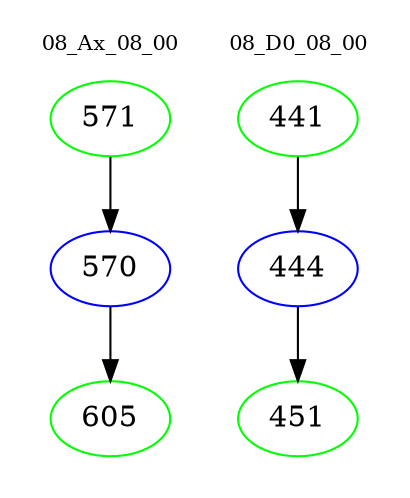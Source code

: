 digraph{
subgraph cluster_0 {
color = white
label = "08_Ax_08_00";
fontsize=10;
T0_571 [label="571", color="green"]
T0_571 -> T0_570 [color="black"]
T0_570 [label="570", color="blue"]
T0_570 -> T0_605 [color="black"]
T0_605 [label="605", color="green"]
}
subgraph cluster_1 {
color = white
label = "08_D0_08_00";
fontsize=10;
T1_441 [label="441", color="green"]
T1_441 -> T1_444 [color="black"]
T1_444 [label="444", color="blue"]
T1_444 -> T1_451 [color="black"]
T1_451 [label="451", color="green"]
}
}
